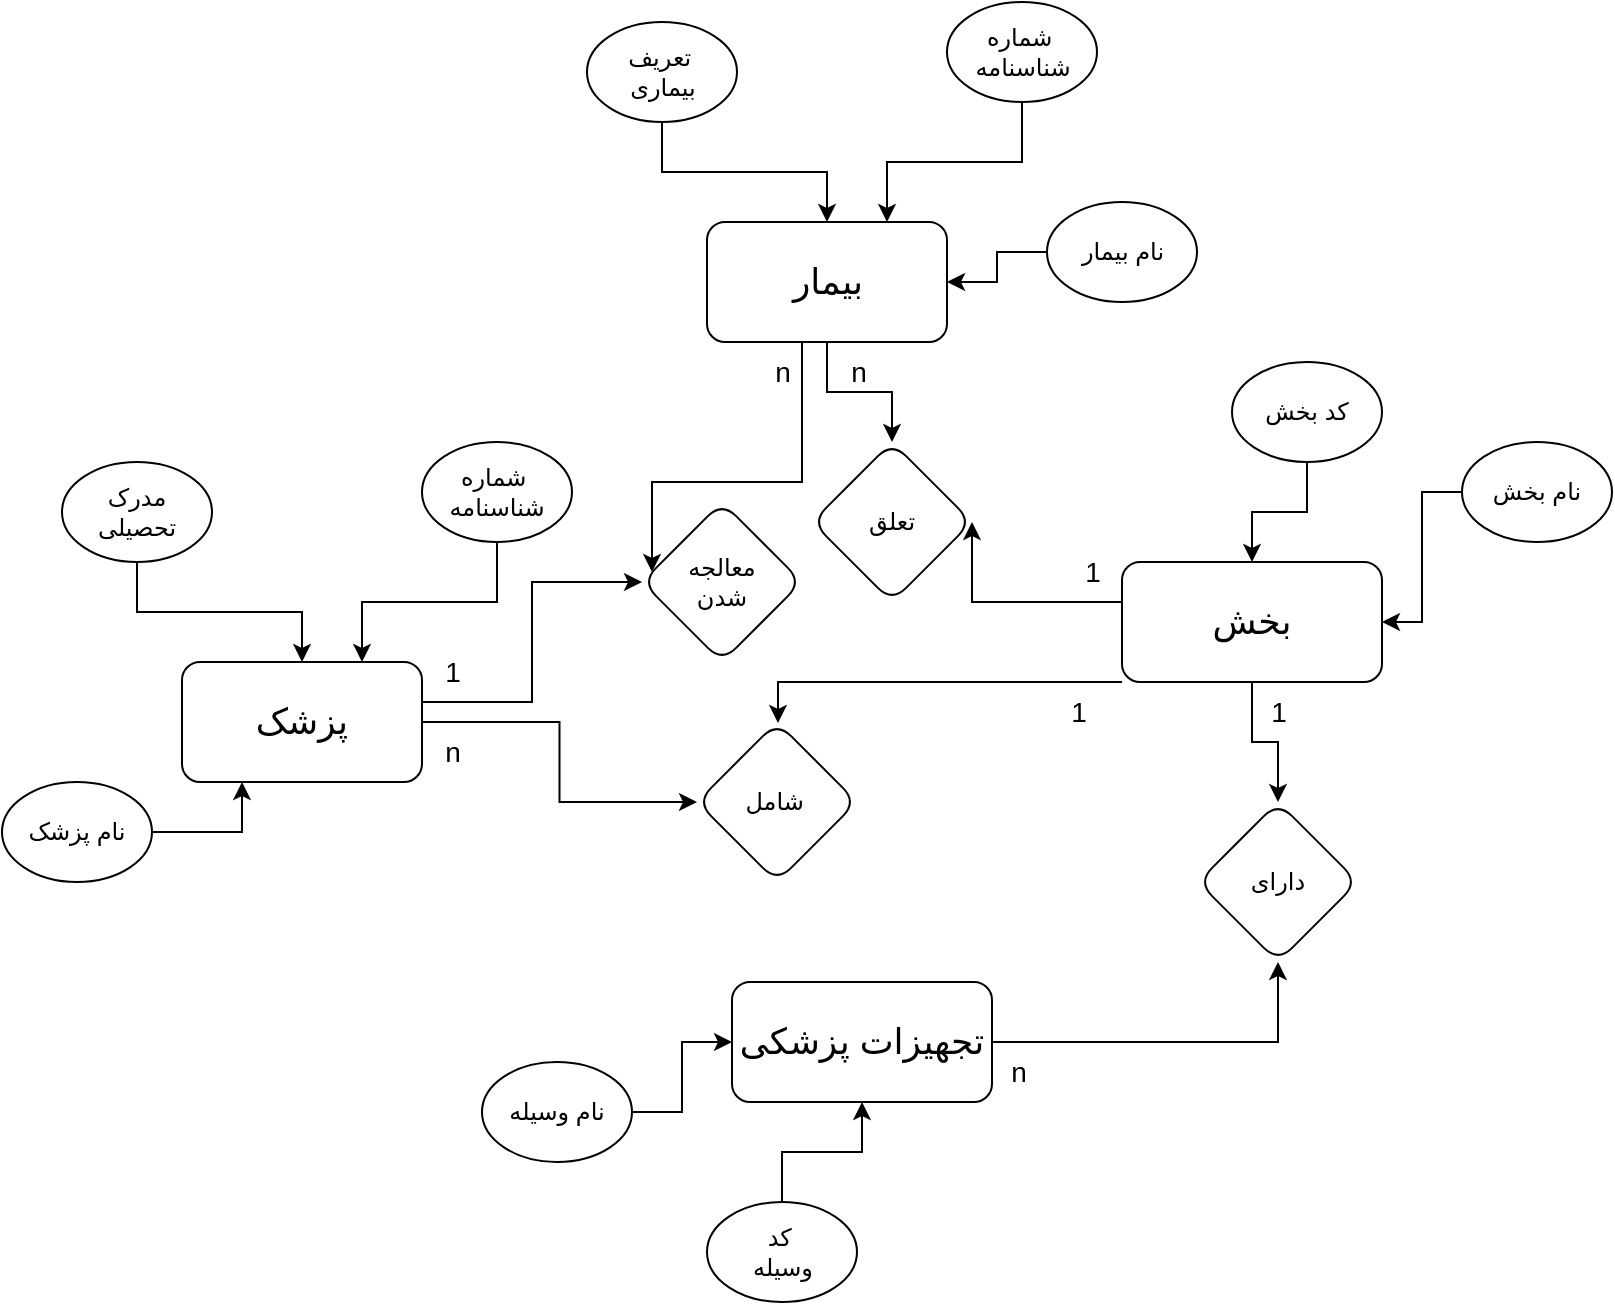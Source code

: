 <mxfile version="24.2.1" type="github">
  <diagram id="R2lEEEUBdFMjLlhIrx00" name="Page-1">
    <mxGraphModel dx="1379" dy="3002" grid="1" gridSize="10" guides="1" tooltips="1" connect="1" arrows="1" fold="1" page="1" pageScale="1" pageWidth="850" pageHeight="1100" math="0" shadow="0" extFonts="Permanent Marker^https://fonts.googleapis.com/css?family=Permanent+Marker">
      <root>
        <mxCell id="0" />
        <mxCell id="1" parent="0" />
        <mxCell id="UUWB8JxI6VlObo6ft-MA-34" value="" style="edgeStyle=orthogonalEdgeStyle;rounded=0;orthogonalLoop=1;jettySize=auto;html=1;" edge="1" parent="1" source="UUWB8JxI6VlObo6ft-MA-1" target="UUWB8JxI6VlObo6ft-MA-33">
          <mxGeometry relative="1" as="geometry" />
        </mxCell>
        <mxCell id="UUWB8JxI6VlObo6ft-MA-41" value="" style="edgeStyle=orthogonalEdgeStyle;rounded=0;orthogonalLoop=1;jettySize=auto;html=1;" edge="1" parent="1" source="UUWB8JxI6VlObo6ft-MA-1" target="UUWB8JxI6VlObo6ft-MA-40">
          <mxGeometry relative="1" as="geometry">
            <Array as="points">
              <mxPoint x="420" y="-1950" />
              <mxPoint x="345" y="-1950" />
            </Array>
          </mxGeometry>
        </mxCell>
        <mxCell id="UUWB8JxI6VlObo6ft-MA-1" value="&lt;span style=&quot;font-size: 18px;&quot;&gt;بیمار&lt;/span&gt;" style="rounded=1;whiteSpace=wrap;html=1;" vertex="1" parent="1">
          <mxGeometry x="372.5" y="-2080" width="120" height="60" as="geometry" />
        </mxCell>
        <mxCell id="UUWB8JxI6VlObo6ft-MA-2" style="edgeStyle=orthogonalEdgeStyle;rounded=0;orthogonalLoop=1;jettySize=auto;html=1;entryX=0.5;entryY=0;entryDx=0;entryDy=0;" edge="1" parent="1" source="UUWB8JxI6VlObo6ft-MA-3" target="UUWB8JxI6VlObo6ft-MA-1">
          <mxGeometry relative="1" as="geometry">
            <mxPoint x="415" y="-2150" as="targetPoint" />
          </mxGeometry>
        </mxCell>
        <mxCell id="UUWB8JxI6VlObo6ft-MA-3" value="تعریف&amp;nbsp;&lt;div&gt;بیماری&lt;/div&gt;" style="ellipse;whiteSpace=wrap;html=1;" vertex="1" parent="1">
          <mxGeometry x="312.5" y="-2180" width="75" height="50" as="geometry" />
        </mxCell>
        <mxCell id="UUWB8JxI6VlObo6ft-MA-4" style="edgeStyle=orthogonalEdgeStyle;rounded=0;orthogonalLoop=1;jettySize=auto;html=1;entryX=0.75;entryY=0;entryDx=0;entryDy=0;" edge="1" parent="1" source="UUWB8JxI6VlObo6ft-MA-5" target="UUWB8JxI6VlObo6ft-MA-1">
          <mxGeometry relative="1" as="geometry" />
        </mxCell>
        <mxCell id="UUWB8JxI6VlObo6ft-MA-5" value="شماره&amp;nbsp;&lt;div&gt;شناسنامه&lt;/div&gt;" style="ellipse;whiteSpace=wrap;html=1;" vertex="1" parent="1">
          <mxGeometry x="492.5" y="-2190" width="75" height="50" as="geometry" />
        </mxCell>
        <mxCell id="UUWB8JxI6VlObo6ft-MA-7" style="edgeStyle=orthogonalEdgeStyle;rounded=0;orthogonalLoop=1;jettySize=auto;html=1;entryX=1;entryY=0.5;entryDx=0;entryDy=0;" edge="1" parent="1" source="UUWB8JxI6VlObo6ft-MA-6" target="UUWB8JxI6VlObo6ft-MA-1">
          <mxGeometry relative="1" as="geometry" />
        </mxCell>
        <mxCell id="UUWB8JxI6VlObo6ft-MA-6" value="نام بیمار" style="ellipse;whiteSpace=wrap;html=1;" vertex="1" parent="1">
          <mxGeometry x="542.5" y="-2090" width="75" height="50" as="geometry" />
        </mxCell>
        <mxCell id="UUWB8JxI6VlObo6ft-MA-42" style="edgeStyle=orthogonalEdgeStyle;rounded=0;orthogonalLoop=1;jettySize=auto;html=1;entryX=0;entryY=0.5;entryDx=0;entryDy=0;" edge="1" parent="1" source="UUWB8JxI6VlObo6ft-MA-8" target="UUWB8JxI6VlObo6ft-MA-40">
          <mxGeometry relative="1" as="geometry">
            <Array as="points">
              <mxPoint x="285" y="-1840" />
              <mxPoint x="285" y="-1900" />
            </Array>
          </mxGeometry>
        </mxCell>
        <mxCell id="UUWB8JxI6VlObo6ft-MA-49" style="edgeStyle=orthogonalEdgeStyle;rounded=0;orthogonalLoop=1;jettySize=auto;html=1;entryX=0;entryY=0.5;entryDx=0;entryDy=0;" edge="1" parent="1" source="UUWB8JxI6VlObo6ft-MA-8" target="UUWB8JxI6VlObo6ft-MA-47">
          <mxGeometry relative="1" as="geometry" />
        </mxCell>
        <mxCell id="UUWB8JxI6VlObo6ft-MA-8" value="&lt;span style=&quot;font-size: 18px;&quot;&gt;پزشک&lt;/span&gt;" style="rounded=1;whiteSpace=wrap;html=1;" vertex="1" parent="1">
          <mxGeometry x="110" y="-1860" width="120" height="60" as="geometry" />
        </mxCell>
        <mxCell id="UUWB8JxI6VlObo6ft-MA-9" style="edgeStyle=orthogonalEdgeStyle;rounded=0;orthogonalLoop=1;jettySize=auto;html=1;entryX=0.5;entryY=0;entryDx=0;entryDy=0;" edge="1" parent="1" source="UUWB8JxI6VlObo6ft-MA-10" target="UUWB8JxI6VlObo6ft-MA-8">
          <mxGeometry relative="1" as="geometry">
            <mxPoint x="152.5" y="-1930" as="targetPoint" />
          </mxGeometry>
        </mxCell>
        <mxCell id="UUWB8JxI6VlObo6ft-MA-10" value="مدرک&lt;div&gt;تحصیلی&lt;/div&gt;" style="ellipse;whiteSpace=wrap;html=1;" vertex="1" parent="1">
          <mxGeometry x="50" y="-1960" width="75" height="50" as="geometry" />
        </mxCell>
        <mxCell id="UUWB8JxI6VlObo6ft-MA-11" style="edgeStyle=orthogonalEdgeStyle;rounded=0;orthogonalLoop=1;jettySize=auto;html=1;entryX=0.75;entryY=0;entryDx=0;entryDy=0;" edge="1" parent="1" source="UUWB8JxI6VlObo6ft-MA-12" target="UUWB8JxI6VlObo6ft-MA-8">
          <mxGeometry relative="1" as="geometry" />
        </mxCell>
        <mxCell id="UUWB8JxI6VlObo6ft-MA-12" value="شماره&amp;nbsp;&lt;div&gt;شناسنامه&lt;/div&gt;" style="ellipse;whiteSpace=wrap;html=1;" vertex="1" parent="1">
          <mxGeometry x="230" y="-1970" width="75" height="50" as="geometry" />
        </mxCell>
        <mxCell id="UUWB8JxI6VlObo6ft-MA-27" style="edgeStyle=orthogonalEdgeStyle;rounded=0;orthogonalLoop=1;jettySize=auto;html=1;entryX=0.25;entryY=1;entryDx=0;entryDy=0;" edge="1" parent="1" source="UUWB8JxI6VlObo6ft-MA-14" target="UUWB8JxI6VlObo6ft-MA-8">
          <mxGeometry relative="1" as="geometry" />
        </mxCell>
        <mxCell id="UUWB8JxI6VlObo6ft-MA-14" value="نام پزشک" style="ellipse;whiteSpace=wrap;html=1;" vertex="1" parent="1">
          <mxGeometry x="20" y="-1800" width="75" height="50" as="geometry" />
        </mxCell>
        <mxCell id="UUWB8JxI6VlObo6ft-MA-54" value="" style="edgeStyle=orthogonalEdgeStyle;rounded=0;orthogonalLoop=1;jettySize=auto;html=1;" edge="1" parent="1" source="UUWB8JxI6VlObo6ft-MA-15" target="UUWB8JxI6VlObo6ft-MA-53">
          <mxGeometry relative="1" as="geometry" />
        </mxCell>
        <mxCell id="UUWB8JxI6VlObo6ft-MA-15" value="&lt;span style=&quot;font-size: 18px;&quot;&gt;تجهیزات پزشکی&lt;/span&gt;" style="rounded=1;whiteSpace=wrap;html=1;" vertex="1" parent="1">
          <mxGeometry x="385" y="-1700" width="130" height="60" as="geometry" />
        </mxCell>
        <mxCell id="UUWB8JxI6VlObo6ft-MA-31" style="edgeStyle=orthogonalEdgeStyle;rounded=0;orthogonalLoop=1;jettySize=auto;html=1;entryX=0.5;entryY=1;entryDx=0;entryDy=0;" edge="1" parent="1" source="UUWB8JxI6VlObo6ft-MA-19" target="UUWB8JxI6VlObo6ft-MA-15">
          <mxGeometry relative="1" as="geometry" />
        </mxCell>
        <mxCell id="UUWB8JxI6VlObo6ft-MA-19" value="&lt;div&gt;کد&amp;nbsp;&lt;/div&gt;&lt;div&gt;وسیله&lt;/div&gt;" style="ellipse;whiteSpace=wrap;html=1;" vertex="1" parent="1">
          <mxGeometry x="372.5" y="-1590" width="75" height="50" as="geometry" />
        </mxCell>
        <mxCell id="UUWB8JxI6VlObo6ft-MA-56" style="edgeStyle=orthogonalEdgeStyle;rounded=0;orthogonalLoop=1;jettySize=auto;html=1;entryX=0;entryY=0.5;entryDx=0;entryDy=0;" edge="1" parent="1" source="UUWB8JxI6VlObo6ft-MA-21" target="UUWB8JxI6VlObo6ft-MA-15">
          <mxGeometry relative="1" as="geometry" />
        </mxCell>
        <mxCell id="UUWB8JxI6VlObo6ft-MA-21" value="نام وسیله" style="ellipse;whiteSpace=wrap;html=1;" vertex="1" parent="1">
          <mxGeometry x="260" y="-1660" width="75" height="50" as="geometry" />
        </mxCell>
        <mxCell id="UUWB8JxI6VlObo6ft-MA-36" style="edgeStyle=orthogonalEdgeStyle;rounded=0;orthogonalLoop=1;jettySize=auto;html=1;entryX=1;entryY=0.5;entryDx=0;entryDy=0;" edge="1" parent="1" source="UUWB8JxI6VlObo6ft-MA-22" target="UUWB8JxI6VlObo6ft-MA-33">
          <mxGeometry relative="1" as="geometry">
            <Array as="points">
              <mxPoint x="560" y="-1890" />
              <mxPoint x="560" y="-1890" />
            </Array>
          </mxGeometry>
        </mxCell>
        <mxCell id="UUWB8JxI6VlObo6ft-MA-48" value="" style="edgeStyle=orthogonalEdgeStyle;rounded=0;orthogonalLoop=1;jettySize=auto;html=1;" edge="1" parent="1" source="UUWB8JxI6VlObo6ft-MA-22" target="UUWB8JxI6VlObo6ft-MA-47">
          <mxGeometry relative="1" as="geometry">
            <Array as="points">
              <mxPoint x="408" y="-1850" />
            </Array>
          </mxGeometry>
        </mxCell>
        <mxCell id="UUWB8JxI6VlObo6ft-MA-57" style="edgeStyle=orthogonalEdgeStyle;rounded=0;orthogonalLoop=1;jettySize=auto;html=1;" edge="1" parent="1" source="UUWB8JxI6VlObo6ft-MA-22" target="UUWB8JxI6VlObo6ft-MA-53">
          <mxGeometry relative="1" as="geometry" />
        </mxCell>
        <mxCell id="UUWB8JxI6VlObo6ft-MA-22" value="&lt;span style=&quot;font-size: 18px;&quot;&gt;بخش&lt;/span&gt;" style="rounded=1;whiteSpace=wrap;html=1;" vertex="1" parent="1">
          <mxGeometry x="580" y="-1910" width="130" height="60" as="geometry" />
        </mxCell>
        <mxCell id="UUWB8JxI6VlObo6ft-MA-52" style="edgeStyle=orthogonalEdgeStyle;rounded=0;orthogonalLoop=1;jettySize=auto;html=1;" edge="1" parent="1" source="UUWB8JxI6VlObo6ft-MA-24" target="UUWB8JxI6VlObo6ft-MA-22">
          <mxGeometry relative="1" as="geometry" />
        </mxCell>
        <mxCell id="UUWB8JxI6VlObo6ft-MA-24" value="&lt;div&gt;کد بخش&lt;/div&gt;" style="ellipse;whiteSpace=wrap;html=1;" vertex="1" parent="1">
          <mxGeometry x="635" y="-2010" width="75" height="50" as="geometry" />
        </mxCell>
        <mxCell id="UUWB8JxI6VlObo6ft-MA-25" style="edgeStyle=orthogonalEdgeStyle;rounded=0;orthogonalLoop=1;jettySize=auto;html=1;entryX=1;entryY=0.5;entryDx=0;entryDy=0;" edge="1" parent="1" source="UUWB8JxI6VlObo6ft-MA-26" target="UUWB8JxI6VlObo6ft-MA-22">
          <mxGeometry relative="1" as="geometry" />
        </mxCell>
        <mxCell id="UUWB8JxI6VlObo6ft-MA-26" value="نام بخش" style="ellipse;whiteSpace=wrap;html=1;" vertex="1" parent="1">
          <mxGeometry x="750" y="-1970" width="75" height="50" as="geometry" />
        </mxCell>
        <mxCell id="UUWB8JxI6VlObo6ft-MA-33" value="تعلق" style="rhombus;whiteSpace=wrap;html=1;rounded=1;" vertex="1" parent="1">
          <mxGeometry x="425" y="-1970" width="80" height="80" as="geometry" />
        </mxCell>
        <mxCell id="UUWB8JxI6VlObo6ft-MA-37" value="&lt;font style=&quot;font-size: 14px;&quot;&gt;n&lt;/font&gt;" style="text;html=1;align=center;verticalAlign=middle;resizable=0;points=[];autosize=1;strokeColor=none;fillColor=none;" vertex="1" parent="1">
          <mxGeometry x="395" y="-2020" width="30" height="30" as="geometry" />
        </mxCell>
        <mxCell id="UUWB8JxI6VlObo6ft-MA-39" value="&lt;font style=&quot;font-size: 14px;&quot;&gt;1&lt;/font&gt;" style="text;html=1;align=center;verticalAlign=middle;resizable=0;points=[];autosize=1;strokeColor=none;fillColor=none;" vertex="1" parent="1">
          <mxGeometry x="550" y="-1920" width="30" height="30" as="geometry" />
        </mxCell>
        <mxCell id="UUWB8JxI6VlObo6ft-MA-40" value="&lt;div&gt;معالجه&lt;/div&gt;&lt;div&gt;شدن&lt;/div&gt;" style="rhombus;whiteSpace=wrap;html=1;rounded=1;" vertex="1" parent="1">
          <mxGeometry x="340" y="-1940" width="80" height="80" as="geometry" />
        </mxCell>
        <mxCell id="UUWB8JxI6VlObo6ft-MA-43" value="&lt;font style=&quot;font-size: 14px;&quot;&gt;1&lt;/font&gt;" style="text;html=1;align=center;verticalAlign=middle;resizable=0;points=[];autosize=1;strokeColor=none;fillColor=none;" vertex="1" parent="1">
          <mxGeometry x="230" y="-1870" width="30" height="30" as="geometry" />
        </mxCell>
        <mxCell id="UUWB8JxI6VlObo6ft-MA-44" value="&lt;font style=&quot;font-size: 14px;&quot;&gt;n&lt;/font&gt;" style="text;html=1;align=center;verticalAlign=middle;resizable=0;points=[];autosize=1;strokeColor=none;fillColor=none;" vertex="1" parent="1">
          <mxGeometry x="432.5" y="-2020" width="30" height="30" as="geometry" />
        </mxCell>
        <mxCell id="UUWB8JxI6VlObo6ft-MA-47" value="شامل&amp;nbsp;" style="rhombus;whiteSpace=wrap;html=1;rounded=1;" vertex="1" parent="1">
          <mxGeometry x="367.5" y="-1830" width="80" height="80" as="geometry" />
        </mxCell>
        <mxCell id="UUWB8JxI6VlObo6ft-MA-50" value="&lt;font style=&quot;font-size: 14px;&quot;&gt;1&lt;/font&gt;" style="text;html=1;align=center;verticalAlign=middle;resizable=0;points=[];autosize=1;strokeColor=none;fillColor=none;" vertex="1" parent="1">
          <mxGeometry x="542.5" y="-1850" width="30" height="30" as="geometry" />
        </mxCell>
        <mxCell id="UUWB8JxI6VlObo6ft-MA-51" value="&lt;span style=&quot;font-size: 14px;&quot;&gt;n&lt;/span&gt;" style="text;html=1;align=center;verticalAlign=middle;resizable=0;points=[];autosize=1;strokeColor=none;fillColor=none;" vertex="1" parent="1">
          <mxGeometry x="230" y="-1830" width="30" height="30" as="geometry" />
        </mxCell>
        <mxCell id="UUWB8JxI6VlObo6ft-MA-53" value="دارای" style="rhombus;whiteSpace=wrap;html=1;rounded=1;" vertex="1" parent="1">
          <mxGeometry x="618" y="-1790" width="80" height="80" as="geometry" />
        </mxCell>
        <mxCell id="UUWB8JxI6VlObo6ft-MA-58" value="&lt;font style=&quot;font-size: 14px;&quot;&gt;1&lt;/font&gt;" style="text;html=1;align=center;verticalAlign=middle;resizable=0;points=[];autosize=1;strokeColor=none;fillColor=none;" vertex="1" parent="1">
          <mxGeometry x="643" y="-1850" width="30" height="30" as="geometry" />
        </mxCell>
        <mxCell id="UUWB8JxI6VlObo6ft-MA-59" value="&lt;span style=&quot;font-size: 14px;&quot;&gt;n&lt;/span&gt;" style="text;html=1;align=center;verticalAlign=middle;resizable=0;points=[];autosize=1;strokeColor=none;fillColor=none;" vertex="1" parent="1">
          <mxGeometry x="512.5" y="-1670" width="30" height="30" as="geometry" />
        </mxCell>
      </root>
    </mxGraphModel>
  </diagram>
</mxfile>
